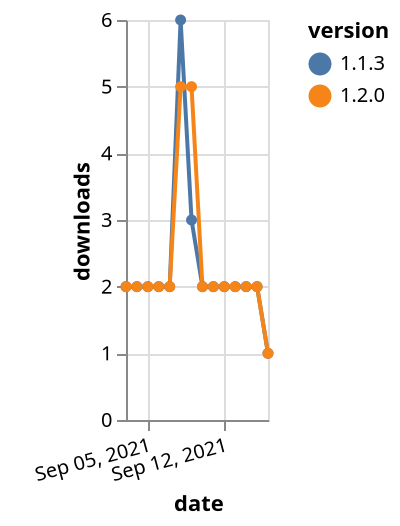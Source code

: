 {"$schema": "https://vega.github.io/schema/vega-lite/v5.json", "description": "A simple bar chart with embedded data.", "data": {"values": [{"date": "2021-09-03", "total": 4059, "delta": 2, "version": "1.1.3"}, {"date": "2021-09-04", "total": 4061, "delta": 2, "version": "1.1.3"}, {"date": "2021-09-05", "total": 4063, "delta": 2, "version": "1.1.3"}, {"date": "2021-09-06", "total": 4065, "delta": 2, "version": "1.1.3"}, {"date": "2021-09-07", "total": 4067, "delta": 2, "version": "1.1.3"}, {"date": "2021-09-08", "total": 4073, "delta": 6, "version": "1.1.3"}, {"date": "2021-09-09", "total": 4076, "delta": 3, "version": "1.1.3"}, {"date": "2021-09-10", "total": 4078, "delta": 2, "version": "1.1.3"}, {"date": "2021-09-11", "total": 4080, "delta": 2, "version": "1.1.3"}, {"date": "2021-09-12", "total": 4082, "delta": 2, "version": "1.1.3"}, {"date": "2021-09-13", "total": 4084, "delta": 2, "version": "1.1.3"}, {"date": "2021-09-14", "total": 4086, "delta": 2, "version": "1.1.3"}, {"date": "2021-09-15", "total": 4088, "delta": 2, "version": "1.1.3"}, {"date": "2021-09-16", "total": 4089, "delta": 1, "version": "1.1.3"}, {"date": "2021-09-03", "total": 3947, "delta": 2, "version": "1.2.0"}, {"date": "2021-09-04", "total": 3949, "delta": 2, "version": "1.2.0"}, {"date": "2021-09-05", "total": 3951, "delta": 2, "version": "1.2.0"}, {"date": "2021-09-06", "total": 3953, "delta": 2, "version": "1.2.0"}, {"date": "2021-09-07", "total": 3955, "delta": 2, "version": "1.2.0"}, {"date": "2021-09-08", "total": 3960, "delta": 5, "version": "1.2.0"}, {"date": "2021-09-09", "total": 3965, "delta": 5, "version": "1.2.0"}, {"date": "2021-09-10", "total": 3967, "delta": 2, "version": "1.2.0"}, {"date": "2021-09-11", "total": 3969, "delta": 2, "version": "1.2.0"}, {"date": "2021-09-12", "total": 3971, "delta": 2, "version": "1.2.0"}, {"date": "2021-09-13", "total": 3973, "delta": 2, "version": "1.2.0"}, {"date": "2021-09-14", "total": 3975, "delta": 2, "version": "1.2.0"}, {"date": "2021-09-15", "total": 3977, "delta": 2, "version": "1.2.0"}, {"date": "2021-09-16", "total": 3978, "delta": 1, "version": "1.2.0"}]}, "width": "container", "mark": {"type": "line", "point": {"filled": true}}, "encoding": {"x": {"field": "date", "type": "temporal", "timeUnit": "yearmonthdate", "title": "date", "axis": {"labelAngle": -15}}, "y": {"field": "delta", "type": "quantitative", "title": "downloads"}, "color": {"field": "version", "type": "nominal"}, "tooltip": {"field": "delta"}}}